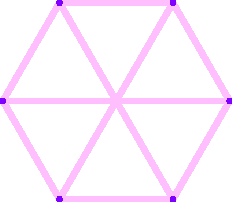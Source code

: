 unitsize(1cm);
defaultpen(linewidth(0.1cm));

int d=60; // degree

pair[] dps; // data points

for(int i=0; i<360/d+1; ++i){
  // dir(degree) returns in unit circle, scale to bigger size
  pair p = dir(d*i)*2;
  dps.push(p);
}

path s =(0,0);
for(pair t: dps){
  s=s--t--(0,0)--t;
}

draw(s,pink);

for(pair t: dps){
  fill(circle(t,1/20),purple);
}
